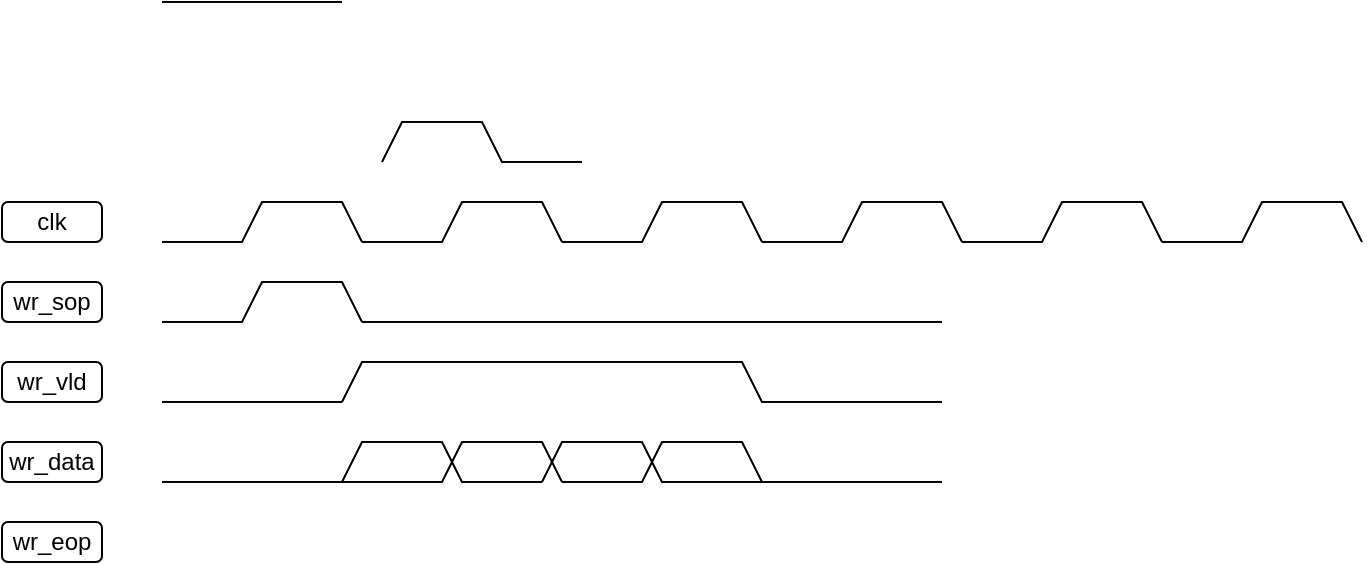 <mxfile version="24.2.5" type="device">
  <diagram id="C5RBs43oDa-KdzZeNtuy" name="Page-1">
    <mxGraphModel dx="812" dy="457" grid="1" gridSize="10" guides="1" tooltips="1" connect="1" arrows="1" fold="1" page="1" pageScale="1" pageWidth="3300" pageHeight="4681" math="0" shadow="0">
      <root>
        <mxCell id="WIyWlLk6GJQsqaUBKTNV-0" />
        <mxCell id="WIyWlLk6GJQsqaUBKTNV-1" parent="WIyWlLk6GJQsqaUBKTNV-0" />
        <mxCell id="G5smSRlqm93pqHNQ7-WA-1" value="" style="endArrow=none;html=1;rounded=0;" edge="1" parent="WIyWlLk6GJQsqaUBKTNV-1">
          <mxGeometry width="50" height="50" relative="1" as="geometry">
            <mxPoint x="340" y="200" as="sourcePoint" />
            <mxPoint x="240" y="200" as="targetPoint" />
            <Array as="points">
              <mxPoint x="330" y="180" />
              <mxPoint x="290" y="180" />
              <mxPoint x="280" y="200" />
            </Array>
          </mxGeometry>
        </mxCell>
        <mxCell id="G5smSRlqm93pqHNQ7-WA-2" value="" style="endArrow=none;html=1;rounded=0;" edge="1" parent="WIyWlLk6GJQsqaUBKTNV-1">
          <mxGeometry width="50" height="50" relative="1" as="geometry">
            <mxPoint x="330" y="320" as="sourcePoint" />
            <mxPoint x="430" y="320" as="targetPoint" />
            <Array as="points">
              <mxPoint x="340" y="300" />
              <mxPoint x="380" y="300" />
              <mxPoint x="390" y="320" />
            </Array>
          </mxGeometry>
        </mxCell>
        <mxCell id="G5smSRlqm93pqHNQ7-WA-4" value="" style="endArrow=none;html=1;rounded=0;" edge="1" parent="WIyWlLk6GJQsqaUBKTNV-1">
          <mxGeometry width="50" height="50" relative="1" as="geometry">
            <mxPoint x="240" y="80" as="sourcePoint" />
            <mxPoint x="330" y="80" as="targetPoint" />
            <Array as="points">
              <mxPoint x="280" y="80" />
            </Array>
          </mxGeometry>
        </mxCell>
        <mxCell id="G5smSRlqm93pqHNQ7-WA-5" value="clk" style="rounded=1;whiteSpace=wrap;html=1;" vertex="1" parent="WIyWlLk6GJQsqaUBKTNV-1">
          <mxGeometry x="160" y="180" width="50" height="20" as="geometry" />
        </mxCell>
        <mxCell id="G5smSRlqm93pqHNQ7-WA-6" value="" style="endArrow=none;html=1;rounded=0;" edge="1" parent="WIyWlLk6GJQsqaUBKTNV-1">
          <mxGeometry width="50" height="50" relative="1" as="geometry">
            <mxPoint x="340" y="240" as="sourcePoint" />
            <mxPoint x="240" y="240" as="targetPoint" />
            <Array as="points">
              <mxPoint x="330" y="220" />
              <mxPoint x="290" y="220" />
              <mxPoint x="280" y="240" />
            </Array>
          </mxGeometry>
        </mxCell>
        <mxCell id="G5smSRlqm93pqHNQ7-WA-7" value="" style="endArrow=none;html=1;rounded=0;" edge="1" parent="WIyWlLk6GJQsqaUBKTNV-1">
          <mxGeometry width="50" height="50" relative="1" as="geometry">
            <mxPoint x="350" y="160" as="sourcePoint" />
            <mxPoint x="450" y="160" as="targetPoint" />
            <Array as="points">
              <mxPoint x="360" y="140" />
              <mxPoint x="400" y="140" />
              <mxPoint x="410" y="160" />
            </Array>
          </mxGeometry>
        </mxCell>
        <mxCell id="G5smSRlqm93pqHNQ7-WA-8" value="" style="endArrow=none;html=1;rounded=0;" edge="1" parent="WIyWlLk6GJQsqaUBKTNV-1">
          <mxGeometry width="50" height="50" relative="1" as="geometry">
            <mxPoint x="440" y="200" as="sourcePoint" />
            <mxPoint x="340" y="200" as="targetPoint" />
            <Array as="points">
              <mxPoint x="430" y="180" />
              <mxPoint x="390" y="180" />
              <mxPoint x="380" y="200" />
            </Array>
          </mxGeometry>
        </mxCell>
        <mxCell id="G5smSRlqm93pqHNQ7-WA-9" value="" style="endArrow=none;html=1;rounded=0;" edge="1" parent="WIyWlLk6GJQsqaUBKTNV-1">
          <mxGeometry width="50" height="50" relative="1" as="geometry">
            <mxPoint x="540" y="200" as="sourcePoint" />
            <mxPoint x="440" y="200" as="targetPoint" />
            <Array as="points">
              <mxPoint x="530" y="180" />
              <mxPoint x="490" y="180" />
              <mxPoint x="480" y="200" />
            </Array>
          </mxGeometry>
        </mxCell>
        <mxCell id="G5smSRlqm93pqHNQ7-WA-10" value="" style="endArrow=none;html=1;rounded=0;" edge="1" parent="WIyWlLk6GJQsqaUBKTNV-1">
          <mxGeometry width="50" height="50" relative="1" as="geometry">
            <mxPoint x="640" y="200" as="sourcePoint" />
            <mxPoint x="540" y="200" as="targetPoint" />
            <Array as="points">
              <mxPoint x="630" y="180" />
              <mxPoint x="590" y="180" />
              <mxPoint x="580" y="200" />
            </Array>
          </mxGeometry>
        </mxCell>
        <mxCell id="G5smSRlqm93pqHNQ7-WA-11" value="" style="endArrow=none;html=1;rounded=0;" edge="1" parent="WIyWlLk6GJQsqaUBKTNV-1">
          <mxGeometry width="50" height="50" relative="1" as="geometry">
            <mxPoint x="740" y="200" as="sourcePoint" />
            <mxPoint x="640" y="200" as="targetPoint" />
            <Array as="points">
              <mxPoint x="730" y="180" />
              <mxPoint x="690" y="180" />
              <mxPoint x="680" y="200" />
            </Array>
          </mxGeometry>
        </mxCell>
        <mxCell id="G5smSRlqm93pqHNQ7-WA-12" value="" style="endArrow=none;html=1;rounded=0;" edge="1" parent="WIyWlLk6GJQsqaUBKTNV-1">
          <mxGeometry width="50" height="50" relative="1" as="geometry">
            <mxPoint x="840" y="200" as="sourcePoint" />
            <mxPoint x="740" y="200" as="targetPoint" />
            <Array as="points">
              <mxPoint x="830" y="180" />
              <mxPoint x="790" y="180" />
              <mxPoint x="780" y="200" />
            </Array>
          </mxGeometry>
        </mxCell>
        <mxCell id="G5smSRlqm93pqHNQ7-WA-13" value="" style="endArrow=none;html=1;rounded=0;" edge="1" parent="WIyWlLk6GJQsqaUBKTNV-1">
          <mxGeometry width="50" height="50" relative="1" as="geometry">
            <mxPoint x="340" y="240" as="sourcePoint" />
            <mxPoint x="440" y="240" as="targetPoint" />
            <Array as="points">
              <mxPoint x="390" y="240" />
            </Array>
          </mxGeometry>
        </mxCell>
        <mxCell id="G5smSRlqm93pqHNQ7-WA-14" value="" style="endArrow=none;html=1;rounded=0;" edge="1" parent="WIyWlLk6GJQsqaUBKTNV-1">
          <mxGeometry width="50" height="50" relative="1" as="geometry">
            <mxPoint x="440" y="240" as="sourcePoint" />
            <mxPoint x="630" y="240" as="targetPoint" />
            <Array as="points">
              <mxPoint x="490" y="240" />
            </Array>
          </mxGeometry>
        </mxCell>
        <mxCell id="G5smSRlqm93pqHNQ7-WA-15" value="wr_sop" style="rounded=1;whiteSpace=wrap;html=1;" vertex="1" parent="WIyWlLk6GJQsqaUBKTNV-1">
          <mxGeometry x="160" y="220" width="50" height="20" as="geometry" />
        </mxCell>
        <mxCell id="G5smSRlqm93pqHNQ7-WA-16" value="wr_vld" style="rounded=1;whiteSpace=wrap;html=1;" vertex="1" parent="WIyWlLk6GJQsqaUBKTNV-1">
          <mxGeometry x="160" y="260" width="50" height="20" as="geometry" />
        </mxCell>
        <mxCell id="G5smSRlqm93pqHNQ7-WA-17" value="wr_data" style="rounded=1;whiteSpace=wrap;html=1;" vertex="1" parent="WIyWlLk6GJQsqaUBKTNV-1">
          <mxGeometry x="160" y="300" width="50" height="20" as="geometry" />
        </mxCell>
        <mxCell id="G5smSRlqm93pqHNQ7-WA-18" value="wr_eop" style="rounded=1;whiteSpace=wrap;html=1;" vertex="1" parent="WIyWlLk6GJQsqaUBKTNV-1">
          <mxGeometry x="160" y="340" width="50" height="20" as="geometry" />
        </mxCell>
        <mxCell id="G5smSRlqm93pqHNQ7-WA-19" value="" style="endArrow=none;html=1;rounded=0;" edge="1" parent="WIyWlLk6GJQsqaUBKTNV-1">
          <mxGeometry width="50" height="50" relative="1" as="geometry">
            <mxPoint x="240" y="280" as="sourcePoint" />
            <mxPoint x="330" y="280" as="targetPoint" />
            <Array as="points">
              <mxPoint x="290" y="280" />
            </Array>
          </mxGeometry>
        </mxCell>
        <mxCell id="G5smSRlqm93pqHNQ7-WA-20" value="" style="endArrow=none;html=1;rounded=0;" edge="1" parent="WIyWlLk6GJQsqaUBKTNV-1">
          <mxGeometry width="50" height="50" relative="1" as="geometry">
            <mxPoint x="330" y="280" as="sourcePoint" />
            <mxPoint x="430" y="260" as="targetPoint" />
            <Array as="points">
              <mxPoint x="340" y="260" />
              <mxPoint x="380" y="260" />
              <mxPoint x="390" y="260" />
            </Array>
          </mxGeometry>
        </mxCell>
        <mxCell id="G5smSRlqm93pqHNQ7-WA-21" value="" style="endArrow=none;html=1;rounded=0;" edge="1" parent="WIyWlLk6GJQsqaUBKTNV-1">
          <mxGeometry width="50" height="50" relative="1" as="geometry">
            <mxPoint x="440" y="320" as="sourcePoint" />
            <mxPoint x="340" y="320" as="targetPoint" />
            <Array as="points">
              <mxPoint x="430" y="300" />
              <mxPoint x="390" y="300" />
              <mxPoint x="380" y="320" />
            </Array>
          </mxGeometry>
        </mxCell>
        <mxCell id="G5smSRlqm93pqHNQ7-WA-23" value="" style="endArrow=none;html=1;rounded=0;" edge="1" parent="WIyWlLk6GJQsqaUBKTNV-1">
          <mxGeometry width="50" height="50" relative="1" as="geometry">
            <mxPoint x="340" y="320" as="sourcePoint" />
            <mxPoint x="240" y="320" as="targetPoint" />
            <Array as="points">
              <mxPoint x="290" y="320" />
              <mxPoint x="280" y="320" />
            </Array>
          </mxGeometry>
        </mxCell>
        <mxCell id="G5smSRlqm93pqHNQ7-WA-25" value="" style="endArrow=none;html=1;rounded=0;" edge="1" parent="WIyWlLk6GJQsqaUBKTNV-1">
          <mxGeometry width="50" height="50" relative="1" as="geometry">
            <mxPoint x="420" y="260" as="sourcePoint" />
            <mxPoint x="630" y="280" as="targetPoint" />
            <Array as="points">
              <mxPoint x="420" y="260" />
              <mxPoint x="530" y="260" />
              <mxPoint x="540" y="280" />
            </Array>
          </mxGeometry>
        </mxCell>
        <mxCell id="G5smSRlqm93pqHNQ7-WA-26" value="" style="endArrow=none;html=1;rounded=0;" edge="1" parent="WIyWlLk6GJQsqaUBKTNV-1">
          <mxGeometry width="50" height="50" relative="1" as="geometry">
            <mxPoint x="430" y="320" as="sourcePoint" />
            <mxPoint x="540" y="320" as="targetPoint" />
            <Array as="points">
              <mxPoint x="440" y="300" />
              <mxPoint x="480" y="300" />
              <mxPoint x="490" y="320" />
            </Array>
          </mxGeometry>
        </mxCell>
        <mxCell id="G5smSRlqm93pqHNQ7-WA-27" value="" style="endArrow=none;html=1;rounded=0;" edge="1" parent="WIyWlLk6GJQsqaUBKTNV-1">
          <mxGeometry width="50" height="50" relative="1" as="geometry">
            <mxPoint x="540" y="320" as="sourcePoint" />
            <mxPoint x="440" y="320" as="targetPoint" />
            <Array as="points">
              <mxPoint x="530" y="300" />
              <mxPoint x="490" y="300" />
              <mxPoint x="480" y="320" />
            </Array>
          </mxGeometry>
        </mxCell>
        <mxCell id="G5smSRlqm93pqHNQ7-WA-28" value="" style="endArrow=none;html=1;rounded=0;" edge="1" parent="WIyWlLk6GJQsqaUBKTNV-1">
          <mxGeometry width="50" height="50" relative="1" as="geometry">
            <mxPoint x="540" y="320" as="sourcePoint" />
            <mxPoint x="630" y="320" as="targetPoint" />
            <Array as="points">
              <mxPoint x="540" y="320" />
              <mxPoint x="580" y="320" />
              <mxPoint x="590" y="320" />
            </Array>
          </mxGeometry>
        </mxCell>
      </root>
    </mxGraphModel>
  </diagram>
</mxfile>
